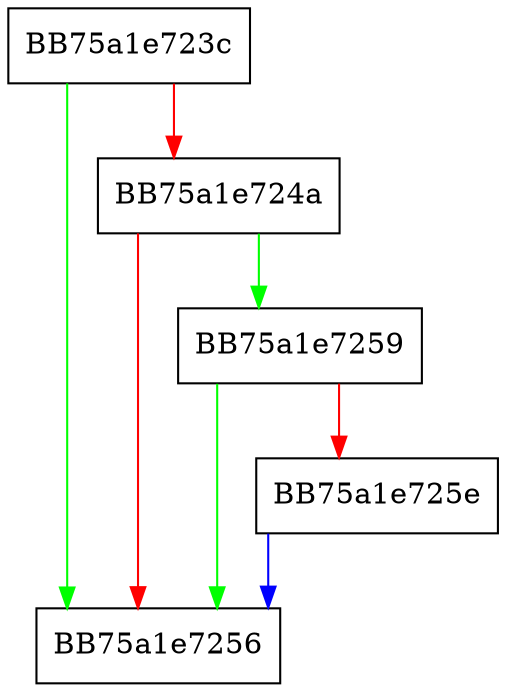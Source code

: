 digraph is_code_clone_ptr {
  node [shape="box"];
  graph [splines=ortho];
  BB75a1e723c -> BB75a1e7256 [color="green"];
  BB75a1e723c -> BB75a1e724a [color="red"];
  BB75a1e724a -> BB75a1e7259 [color="green"];
  BB75a1e724a -> BB75a1e7256 [color="red"];
  BB75a1e7259 -> BB75a1e7256 [color="green"];
  BB75a1e7259 -> BB75a1e725e [color="red"];
  BB75a1e725e -> BB75a1e7256 [color="blue"];
}